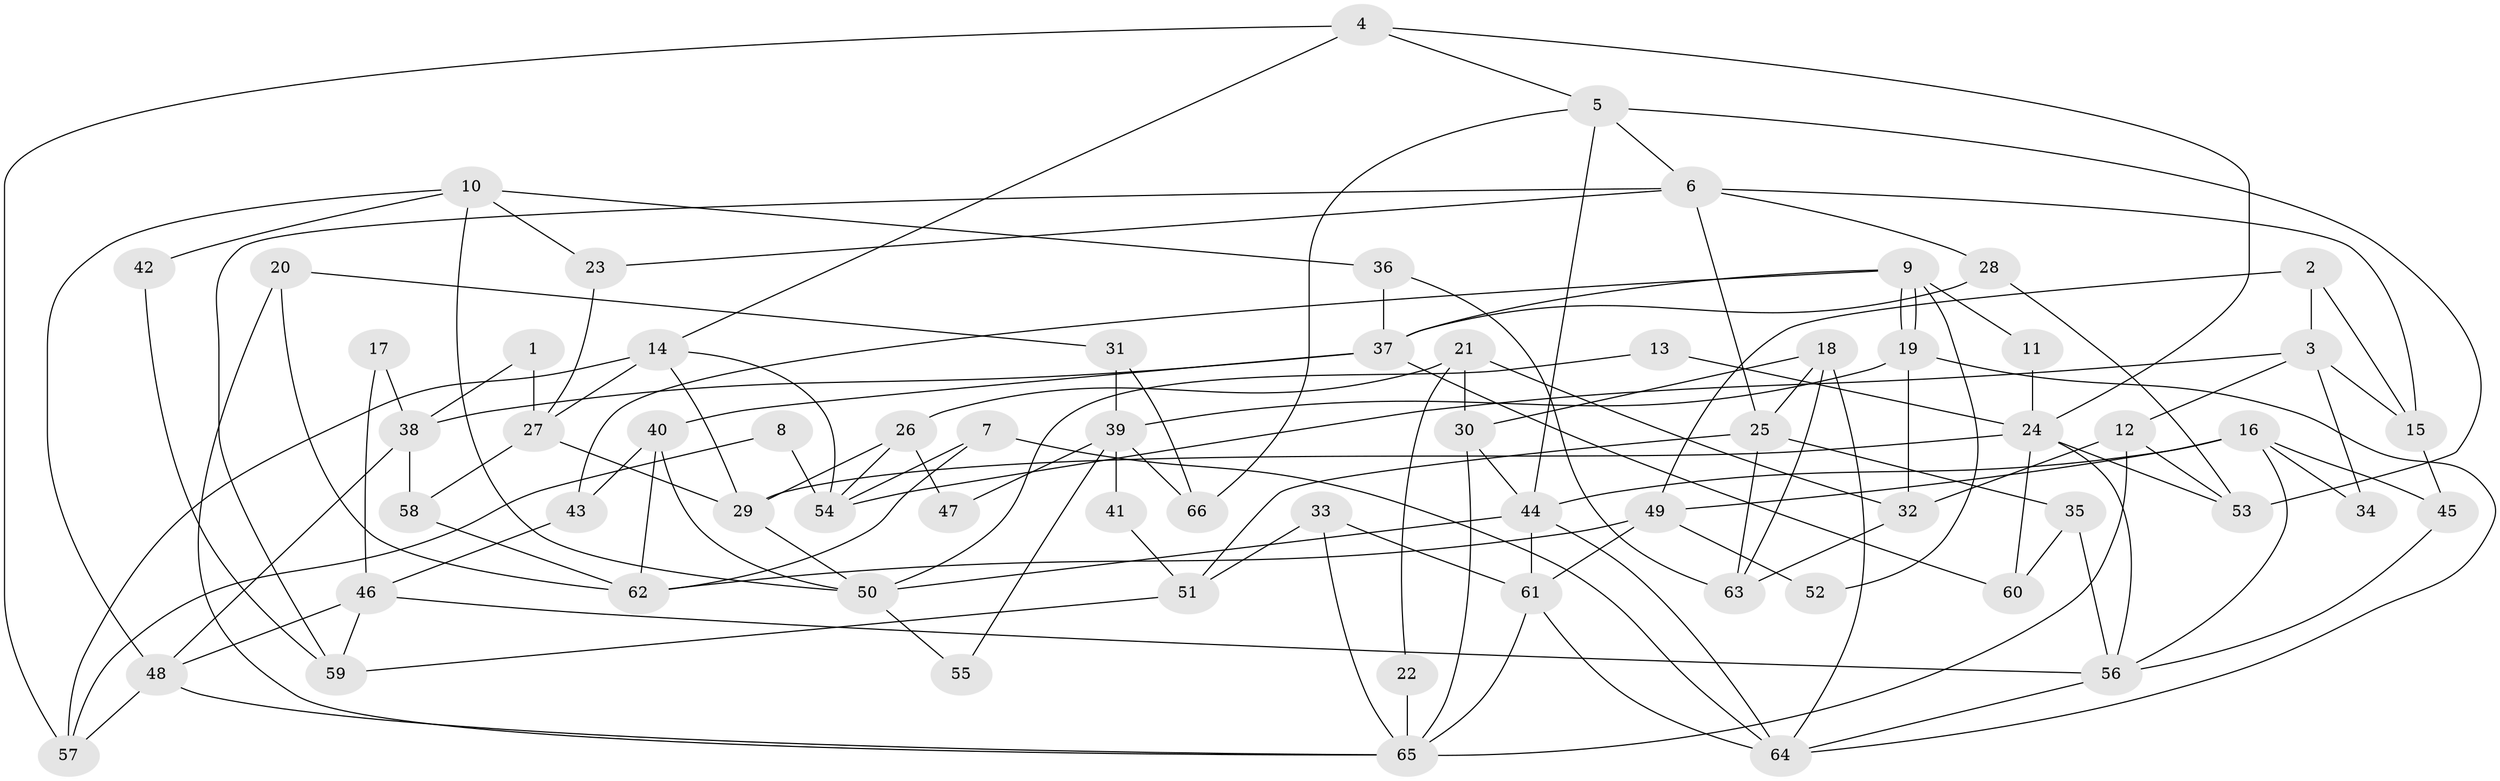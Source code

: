 // coarse degree distribution, {4: 0.175, 5: 0.15, 6: 0.175, 7: 0.1, 3: 0.175, 8: 0.05, 2: 0.1, 9: 0.075}
// Generated by graph-tools (version 1.1) at 2025/41/03/06/25 10:41:59]
// undirected, 66 vertices, 132 edges
graph export_dot {
graph [start="1"]
  node [color=gray90,style=filled];
  1;
  2;
  3;
  4;
  5;
  6;
  7;
  8;
  9;
  10;
  11;
  12;
  13;
  14;
  15;
  16;
  17;
  18;
  19;
  20;
  21;
  22;
  23;
  24;
  25;
  26;
  27;
  28;
  29;
  30;
  31;
  32;
  33;
  34;
  35;
  36;
  37;
  38;
  39;
  40;
  41;
  42;
  43;
  44;
  45;
  46;
  47;
  48;
  49;
  50;
  51;
  52;
  53;
  54;
  55;
  56;
  57;
  58;
  59;
  60;
  61;
  62;
  63;
  64;
  65;
  66;
  1 -- 27;
  1 -- 38;
  2 -- 15;
  2 -- 49;
  2 -- 3;
  3 -- 54;
  3 -- 12;
  3 -- 15;
  3 -- 34;
  4 -- 14;
  4 -- 24;
  4 -- 5;
  4 -- 57;
  5 -- 6;
  5 -- 44;
  5 -- 53;
  5 -- 66;
  6 -- 15;
  6 -- 28;
  6 -- 23;
  6 -- 25;
  6 -- 59;
  7 -- 54;
  7 -- 62;
  7 -- 64;
  8 -- 54;
  8 -- 57;
  9 -- 43;
  9 -- 19;
  9 -- 19;
  9 -- 11;
  9 -- 37;
  9 -- 52;
  10 -- 50;
  10 -- 48;
  10 -- 23;
  10 -- 36;
  10 -- 42;
  11 -- 24;
  12 -- 65;
  12 -- 32;
  12 -- 53;
  13 -- 50;
  13 -- 24;
  14 -- 29;
  14 -- 57;
  14 -- 27;
  14 -- 54;
  15 -- 45;
  16 -- 56;
  16 -- 44;
  16 -- 34;
  16 -- 45;
  16 -- 49;
  17 -- 46;
  17 -- 38;
  18 -- 30;
  18 -- 25;
  18 -- 63;
  18 -- 64;
  19 -- 64;
  19 -- 32;
  19 -- 39;
  20 -- 62;
  20 -- 65;
  20 -- 31;
  21 -- 32;
  21 -- 30;
  21 -- 22;
  21 -- 26;
  22 -- 65;
  23 -- 27;
  24 -- 60;
  24 -- 53;
  24 -- 29;
  24 -- 56;
  25 -- 63;
  25 -- 35;
  25 -- 51;
  26 -- 29;
  26 -- 47;
  26 -- 54;
  27 -- 29;
  27 -- 58;
  28 -- 53;
  28 -- 37;
  29 -- 50;
  30 -- 65;
  30 -- 44;
  31 -- 66;
  31 -- 39;
  32 -- 63;
  33 -- 61;
  33 -- 65;
  33 -- 51;
  35 -- 56;
  35 -- 60;
  36 -- 63;
  36 -- 37;
  37 -- 38;
  37 -- 40;
  37 -- 60;
  38 -- 58;
  38 -- 48;
  39 -- 41;
  39 -- 47;
  39 -- 55;
  39 -- 66;
  40 -- 50;
  40 -- 43;
  40 -- 62;
  41 -- 51;
  42 -- 59;
  43 -- 46;
  44 -- 64;
  44 -- 50;
  44 -- 61;
  45 -- 56;
  46 -- 59;
  46 -- 56;
  46 -- 48;
  48 -- 57;
  48 -- 65;
  49 -- 61;
  49 -- 52;
  49 -- 62;
  50 -- 55;
  51 -- 59;
  56 -- 64;
  58 -- 62;
  61 -- 64;
  61 -- 65;
}
